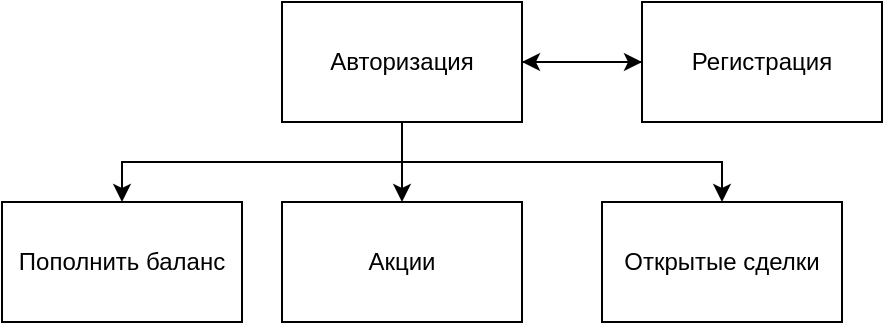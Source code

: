 <mxfile version="16.6.4" type="github">
  <diagram id="9GgctxNKiFJZ-ea3XGBc" name="Page-1">
    <mxGraphModel dx="1582" dy="914" grid="1" gridSize="10" guides="1" tooltips="1" connect="1" arrows="1" fold="1" page="1" pageScale="1" pageWidth="1100" pageHeight="850" math="0" shadow="0">
      <root>
        <mxCell id="0" />
        <mxCell id="1" parent="0" />
        <mxCell id="MBVI6j7IBvgTUgdrwgCW-5" style="edgeStyle=orthogonalEdgeStyle;rounded=0;orthogonalLoop=1;jettySize=auto;html=1;exitX=1;exitY=0.5;exitDx=0;exitDy=0;entryX=0;entryY=0.5;entryDx=0;entryDy=0;" edge="1" parent="1" source="MBVI6j7IBvgTUgdrwgCW-1" target="MBVI6j7IBvgTUgdrwgCW-3">
          <mxGeometry relative="1" as="geometry" />
        </mxCell>
        <mxCell id="MBVI6j7IBvgTUgdrwgCW-7" style="edgeStyle=orthogonalEdgeStyle;rounded=0;orthogonalLoop=1;jettySize=auto;html=1;exitX=0.5;exitY=1;exitDx=0;exitDy=0;entryX=0.5;entryY=0;entryDx=0;entryDy=0;" edge="1" parent="1" source="MBVI6j7IBvgTUgdrwgCW-1" target="MBVI6j7IBvgTUgdrwgCW-6">
          <mxGeometry relative="1" as="geometry" />
        </mxCell>
        <mxCell id="MBVI6j7IBvgTUgdrwgCW-9" style="edgeStyle=orthogonalEdgeStyle;rounded=0;orthogonalLoop=1;jettySize=auto;html=1;exitX=0.5;exitY=1;exitDx=0;exitDy=0;entryX=0.5;entryY=0;entryDx=0;entryDy=0;" edge="1" parent="1" source="MBVI6j7IBvgTUgdrwgCW-1" target="MBVI6j7IBvgTUgdrwgCW-8">
          <mxGeometry relative="1" as="geometry" />
        </mxCell>
        <mxCell id="MBVI6j7IBvgTUgdrwgCW-11" style="edgeStyle=orthogonalEdgeStyle;rounded=0;orthogonalLoop=1;jettySize=auto;html=1;exitX=0.5;exitY=1;exitDx=0;exitDy=0;" edge="1" parent="1" source="MBVI6j7IBvgTUgdrwgCW-1" target="MBVI6j7IBvgTUgdrwgCW-10">
          <mxGeometry relative="1" as="geometry" />
        </mxCell>
        <mxCell id="MBVI6j7IBvgTUgdrwgCW-1" value="Авторизация" style="rounded=0;whiteSpace=wrap;html=1;" vertex="1" parent="1">
          <mxGeometry x="430" y="130" width="120" height="60" as="geometry" />
        </mxCell>
        <mxCell id="MBVI6j7IBvgTUgdrwgCW-4" style="edgeStyle=orthogonalEdgeStyle;rounded=0;orthogonalLoop=1;jettySize=auto;html=1;exitX=0;exitY=0.5;exitDx=0;exitDy=0;entryX=1;entryY=0.5;entryDx=0;entryDy=0;" edge="1" parent="1" source="MBVI6j7IBvgTUgdrwgCW-3" target="MBVI6j7IBvgTUgdrwgCW-1">
          <mxGeometry relative="1" as="geometry" />
        </mxCell>
        <mxCell id="MBVI6j7IBvgTUgdrwgCW-3" value="Регистрация" style="rounded=0;whiteSpace=wrap;html=1;" vertex="1" parent="1">
          <mxGeometry x="610" y="130" width="120" height="60" as="geometry" />
        </mxCell>
        <mxCell id="MBVI6j7IBvgTUgdrwgCW-6" value="Акции" style="rounded=0;whiteSpace=wrap;html=1;" vertex="1" parent="1">
          <mxGeometry x="430" y="230" width="120" height="60" as="geometry" />
        </mxCell>
        <mxCell id="MBVI6j7IBvgTUgdrwgCW-8" value="Открытые сделки" style="rounded=0;whiteSpace=wrap;html=1;" vertex="1" parent="1">
          <mxGeometry x="590" y="230" width="120" height="60" as="geometry" />
        </mxCell>
        <mxCell id="MBVI6j7IBvgTUgdrwgCW-10" value="Пополнить баланс" style="rounded=0;whiteSpace=wrap;html=1;" vertex="1" parent="1">
          <mxGeometry x="290" y="230" width="120" height="60" as="geometry" />
        </mxCell>
      </root>
    </mxGraphModel>
  </diagram>
</mxfile>
